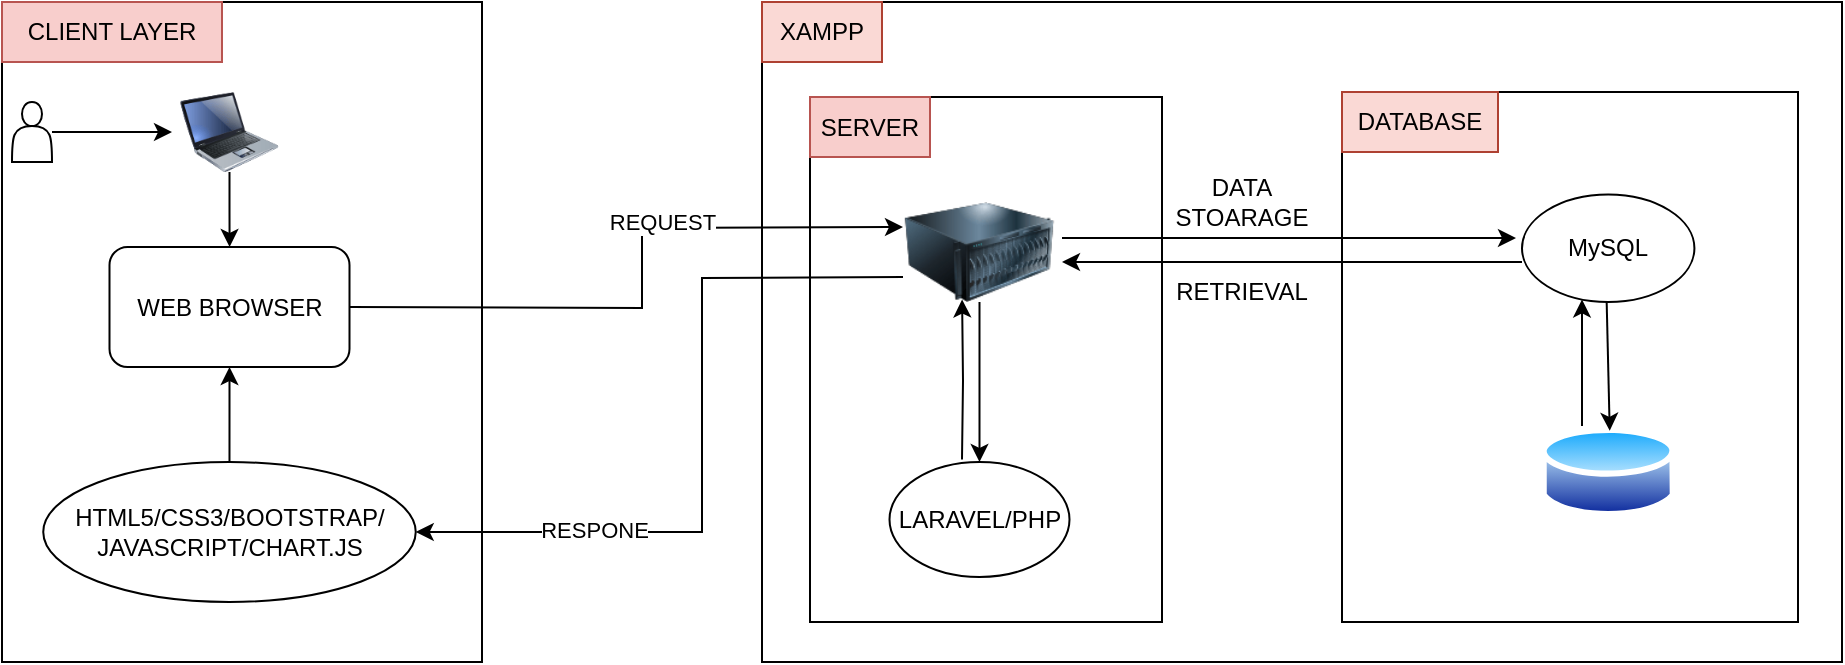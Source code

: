 <mxfile version="24.2.3" type="device">
  <diagram name="Page-1" id="SFSKUDevAG4CQpZo2yAp">
    <mxGraphModel dx="1050" dy="564" grid="1" gridSize="10" guides="1" tooltips="1" connect="1" arrows="1" fold="1" page="1" pageScale="1" pageWidth="827" pageHeight="1169" math="0" shadow="0">
      <root>
        <mxCell id="0" />
        <mxCell id="1" parent="0" />
        <mxCell id="Hix7VjETpOglWaqQhVxC-1" value="" style="rounded=0;whiteSpace=wrap;html=1;" parent="1" vertex="1">
          <mxGeometry x="10" y="10" width="240" height="330" as="geometry" />
        </mxCell>
        <mxCell id="Hix7VjETpOglWaqQhVxC-3" value="CLIENT LAYER" style="text;html=1;align=center;verticalAlign=middle;whiteSpace=wrap;rounded=0;fillColor=#f8cecc;strokeColor=#b85450;" parent="1" vertex="1">
          <mxGeometry x="10" y="10" width="110" height="30" as="geometry" />
        </mxCell>
        <mxCell id="Hix7VjETpOglWaqQhVxC-33" value="" style="edgeStyle=orthogonalEdgeStyle;rounded=0;orthogonalLoop=1;jettySize=auto;html=1;entryX=0.5;entryY=1;entryDx=0;entryDy=0;" parent="1" source="Hix7VjETpOglWaqQhVxC-5" target="Hix7VjETpOglWaqQhVxC-22" edge="1">
          <mxGeometry relative="1" as="geometry">
            <mxPoint x="135" y="255" as="targetPoint" />
          </mxGeometry>
        </mxCell>
        <mxCell id="Hix7VjETpOglWaqQhVxC-5" value="HTML5/CSS3/BOOTSTRAP/&lt;div&gt;JAVASCRIPT/CHART.JS&lt;/div&gt;" style="ellipse;whiteSpace=wrap;html=1;" parent="1" vertex="1">
          <mxGeometry x="30.62" y="240" width="186.25" height="70" as="geometry" />
        </mxCell>
        <mxCell id="Hix7VjETpOglWaqQhVxC-17" value="" style="edgeStyle=orthogonalEdgeStyle;rounded=0;orthogonalLoop=1;jettySize=auto;html=1;" parent="1" source="Hix7VjETpOglWaqQhVxC-14" target="Hix7VjETpOglWaqQhVxC-15" edge="1">
          <mxGeometry relative="1" as="geometry" />
        </mxCell>
        <mxCell id="Hix7VjETpOglWaqQhVxC-14" value="" style="shape=actor;whiteSpace=wrap;html=1;" parent="1" vertex="1">
          <mxGeometry x="15" y="60" width="20" height="30" as="geometry" />
        </mxCell>
        <mxCell id="Hix7VjETpOglWaqQhVxC-23" value="" style="edgeStyle=orthogonalEdgeStyle;rounded=0;orthogonalLoop=1;jettySize=auto;html=1;" parent="1" source="Hix7VjETpOglWaqQhVxC-15" target="Hix7VjETpOglWaqQhVxC-22" edge="1">
          <mxGeometry relative="1" as="geometry" />
        </mxCell>
        <mxCell id="Hix7VjETpOglWaqQhVxC-15" value="" style="image;html=1;image=img/lib/clip_art/computers/Laptop_128x128.png" parent="1" vertex="1">
          <mxGeometry x="95" y="55" width="57.5" height="40" as="geometry" />
        </mxCell>
        <mxCell id="Hix7VjETpOglWaqQhVxC-29" value="" style="rounded=0;whiteSpace=wrap;html=1;" parent="1" vertex="1">
          <mxGeometry x="390" y="10" width="540" height="330" as="geometry" />
        </mxCell>
        <mxCell id="Hix7VjETpOglWaqQhVxC-22" value="WEB BROWSER" style="rounded=1;whiteSpace=wrap;html=1;movable=1;resizable=1;rotatable=1;deletable=1;editable=1;locked=0;connectable=1;" parent="1" vertex="1">
          <mxGeometry x="63.75" y="132.5" width="120" height="60" as="geometry" />
        </mxCell>
        <mxCell id="Hix7VjETpOglWaqQhVxC-24" value="" style="rounded=0;whiteSpace=wrap;html=1;" parent="1" vertex="1">
          <mxGeometry x="414" y="57.5" width="176" height="262.5" as="geometry" />
        </mxCell>
        <mxCell id="Hix7VjETpOglWaqQhVxC-25" value="SERVER" style="text;html=1;align=center;verticalAlign=middle;whiteSpace=wrap;rounded=0;fillColor=#f8cecc;strokeColor=#b85450;" parent="1" vertex="1">
          <mxGeometry x="414" y="57.5" width="60" height="30" as="geometry" />
        </mxCell>
        <mxCell id="Hix7VjETpOglWaqQhVxC-36" value="" style="rounded=0;whiteSpace=wrap;html=1;" parent="1" vertex="1">
          <mxGeometry x="680" y="55" width="228" height="265" as="geometry" />
        </mxCell>
        <mxCell id="Hix7VjETpOglWaqQhVxC-60" value="" style="edgeStyle=orthogonalEdgeStyle;rounded=0;orthogonalLoop=1;jettySize=auto;html=1;" parent="1" source="Hix7VjETpOglWaqQhVxC-26" target="Hix7VjETpOglWaqQhVxC-43" edge="1">
          <mxGeometry relative="1" as="geometry">
            <Array as="points">
              <mxPoint x="800" y="190" />
              <mxPoint x="800" y="190" />
            </Array>
          </mxGeometry>
        </mxCell>
        <mxCell id="Hix7VjETpOglWaqQhVxC-26" value="" style="image;aspect=fixed;perimeter=ellipsePerimeter;html=1;align=center;shadow=0;dashed=0;spacingTop=3;image=img/lib/active_directory/database.svg;" parent="1" vertex="1">
          <mxGeometry x="779.32" y="220" width="67.57" height="50" as="geometry" />
        </mxCell>
        <mxCell id="Hix7VjETpOglWaqQhVxC-28" value="" style="image;html=1;image=img/lib/clip_art/computers/Server_128x128.png" parent="1" vertex="1">
          <mxGeometry x="460.5" y="110" width="76.5" height="50" as="geometry" />
        </mxCell>
        <mxCell id="Hix7VjETpOglWaqQhVxC-35" value="XAMPP" style="text;html=1;align=center;verticalAlign=middle;whiteSpace=wrap;rounded=0;fillColor=#fad9d5;strokeColor=#ae4132;" parent="1" vertex="1">
          <mxGeometry x="390" y="10" width="60" height="30" as="geometry" />
        </mxCell>
        <mxCell id="Hix7VjETpOglWaqQhVxC-37" value="DATABASE" style="text;html=1;align=center;verticalAlign=middle;whiteSpace=wrap;rounded=0;fillColor=#fad9d5;strokeColor=#ae4132;" parent="1" vertex="1">
          <mxGeometry x="680" y="55" width="78" height="30" as="geometry" />
        </mxCell>
        <mxCell id="Hix7VjETpOglWaqQhVxC-54" value="" style="edgeStyle=orthogonalEdgeStyle;rounded=0;orthogonalLoop=1;jettySize=auto;html=1;" parent="1" edge="1">
          <mxGeometry relative="1" as="geometry">
            <mxPoint x="490" y="238.75" as="sourcePoint" />
            <mxPoint x="490.05" y="158.75" as="targetPoint" />
          </mxGeometry>
        </mxCell>
        <mxCell id="Hix7VjETpOglWaqQhVxC-42" value="LARAVEL/PHP" style="ellipse;whiteSpace=wrap;html=1;" parent="1" vertex="1">
          <mxGeometry x="453.75" y="240" width="90" height="57.5" as="geometry" />
        </mxCell>
        <mxCell id="Hix7VjETpOglWaqQhVxC-43" value="MySQL" style="ellipse;whiteSpace=wrap;html=1;" parent="1" vertex="1">
          <mxGeometry x="770" y="106.25" width="86.21" height="53.75" as="geometry" />
        </mxCell>
        <mxCell id="Hix7VjETpOglWaqQhVxC-46" value="" style="endArrow=classic;html=1;rounded=0;exitX=1;exitY=0.5;exitDx=0;exitDy=0;entryX=0;entryY=0.25;entryDx=0;entryDy=0;" parent="1" source="Hix7VjETpOglWaqQhVxC-22" target="Hix7VjETpOglWaqQhVxC-28" edge="1">
          <mxGeometry width="50" height="50" relative="1" as="geometry">
            <mxPoint x="243.75" y="110.004" as="sourcePoint" />
            <mxPoint x="480" y="140" as="targetPoint" />
            <Array as="points">
              <mxPoint x="330" y="163" />
              <mxPoint x="330" y="123" />
            </Array>
          </mxGeometry>
        </mxCell>
        <mxCell id="Hix7VjETpOglWaqQhVxC-47" value="REQUEST" style="edgeLabel;html=1;align=center;verticalAlign=middle;resizable=0;points=[];" parent="Hix7VjETpOglWaqQhVxC-46" vertex="1" connectable="0">
          <mxGeometry x="0.618" y="4" relative="1" as="geometry">
            <mxPoint x="-60" y="1" as="offset" />
          </mxGeometry>
        </mxCell>
        <mxCell id="Hix7VjETpOglWaqQhVxC-50" value="" style="endArrow=classic;html=1;rounded=0;entryX=1;entryY=0.5;entryDx=0;entryDy=0;exitX=0;exitY=0.75;exitDx=0;exitDy=0;" parent="1" source="Hix7VjETpOglWaqQhVxC-28" target="Hix7VjETpOglWaqQhVxC-5" edge="1">
          <mxGeometry width="50" height="50" relative="1" as="geometry">
            <mxPoint x="491.64" y="150.0" as="sourcePoint" />
            <mxPoint x="249.996" y="179.93" as="targetPoint" />
            <Array as="points">
              <mxPoint x="360" y="148" />
              <mxPoint x="360" y="275" />
            </Array>
          </mxGeometry>
        </mxCell>
        <mxCell id="Hix7VjETpOglWaqQhVxC-51" value="RESPONE" style="edgeLabel;html=1;align=center;verticalAlign=middle;resizable=0;points=[];" parent="1" vertex="1" connectable="0">
          <mxGeometry x="330" y="275" as="geometry">
            <mxPoint x="-24" y="-1" as="offset" />
          </mxGeometry>
        </mxCell>
        <mxCell id="Hix7VjETpOglWaqQhVxC-55" value="" style="endArrow=classic;html=1;rounded=0;exitX=0.5;exitY=1;exitDx=0;exitDy=0;" parent="1" source="Hix7VjETpOglWaqQhVxC-28" target="Hix7VjETpOglWaqQhVxC-42" edge="1">
          <mxGeometry width="50" height="50" relative="1" as="geometry">
            <mxPoint x="500" y="230" as="sourcePoint" />
            <mxPoint x="550" y="180" as="targetPoint" />
          </mxGeometry>
        </mxCell>
        <mxCell id="Hix7VjETpOglWaqQhVxC-57" value="" style="endArrow=classic;html=1;rounded=0;entryX=-0.047;entryY=0.368;entryDx=0;entryDy=0;entryPerimeter=0;" parent="1" edge="1">
          <mxGeometry width="50" height="50" relative="1" as="geometry">
            <mxPoint x="540" y="128" as="sourcePoint" />
            <mxPoint x="767" y="128" as="targetPoint" />
          </mxGeometry>
        </mxCell>
        <mxCell id="Hix7VjETpOglWaqQhVxC-58" value="" style="endArrow=classic;html=1;rounded=0;" parent="1" edge="1">
          <mxGeometry width="50" height="50" relative="1" as="geometry">
            <mxPoint x="770" y="140" as="sourcePoint" />
            <mxPoint x="540" y="140" as="targetPoint" />
          </mxGeometry>
        </mxCell>
        <mxCell id="Hix7VjETpOglWaqQhVxC-62" value="" style="edgeStyle=none;orthogonalLoop=1;jettySize=auto;html=1;rounded=0;entryX=0.75;entryY=0;entryDx=0;entryDy=0;exitX=0.65;exitY=0.963;exitDx=0;exitDy=0;exitPerimeter=0;" parent="1" edge="1">
          <mxGeometry width="100" relative="1" as="geometry">
            <mxPoint x="812.336" y="160.001" as="sourcePoint" />
            <mxPoint x="813.865" y="224.396" as="targetPoint" />
            <Array as="points" />
          </mxGeometry>
        </mxCell>
        <mxCell id="Hix7VjETpOglWaqQhVxC-63" value="DATA STOARAGE" style="text;html=1;align=center;verticalAlign=middle;whiteSpace=wrap;rounded=0;" parent="1" vertex="1">
          <mxGeometry x="600" y="95" width="60" height="30" as="geometry" />
        </mxCell>
        <mxCell id="Hix7VjETpOglWaqQhVxC-64" value="RETRIEVAL" style="text;html=1;align=center;verticalAlign=middle;whiteSpace=wrap;rounded=0;" parent="1" vertex="1">
          <mxGeometry x="600" y="140" width="60" height="30" as="geometry" />
        </mxCell>
      </root>
    </mxGraphModel>
  </diagram>
</mxfile>
